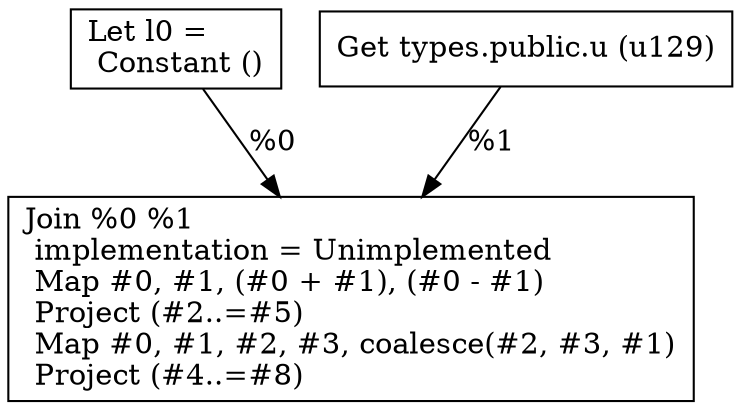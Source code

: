 digraph G {
    node0 [shape = record, label="Let l0 =\l Constant ()\l"]
    node1 [shape = record, label=" Get types.public.u (u129)\l"]
    node2 [shape = record, label=" Join %0 %1\l  implementation = Unimplemented\l Map #0, #1, (#0 + #1), (#0 - #1)\l Project (#2..=#5)\l Map #0, #1, #2, #3, coalesce(#2, #3, #1)\l Project (#4..=#8)\l"]
    node1 -> node2 [label = "%1\l"]
    node0 -> node2 [label = "%0\l"]
}
